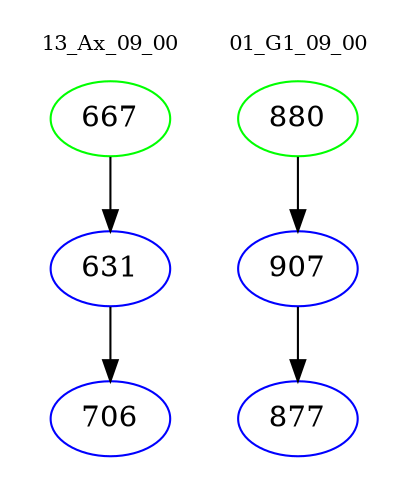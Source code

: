 digraph{
subgraph cluster_0 {
color = white
label = "13_Ax_09_00";
fontsize=10;
T0_667 [label="667", color="green"]
T0_667 -> T0_631 [color="black"]
T0_631 [label="631", color="blue"]
T0_631 -> T0_706 [color="black"]
T0_706 [label="706", color="blue"]
}
subgraph cluster_1 {
color = white
label = "01_G1_09_00";
fontsize=10;
T1_880 [label="880", color="green"]
T1_880 -> T1_907 [color="black"]
T1_907 [label="907", color="blue"]
T1_907 -> T1_877 [color="black"]
T1_877 [label="877", color="blue"]
}
}
